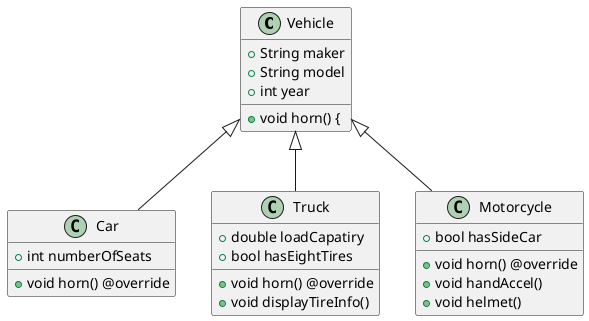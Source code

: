 @startuml
class Vehicle {
+ String maker
+ String model
+ int year

+ void horn() {

}

class Car extends Vehicle {
+ void horn() @override
+ int numberOfSeats


}

class Truck extends Vehicle {
+ double loadCapatiry
+ bool hasEightTires


+ void horn() @override
+ void displayTireInfo()

}

class Motorcycle extends Vehicle {
+ bool hasSideCar

+ void horn() @override
+ void handAccel()
+ void helmet()

}

@enduml
